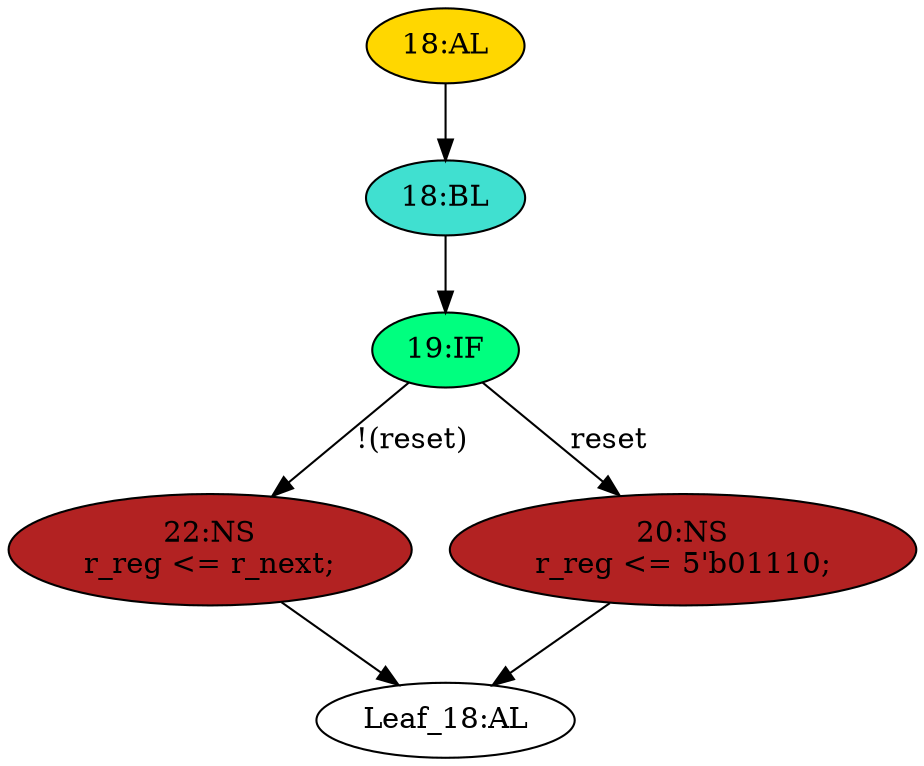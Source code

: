 strict digraph "" {
	node [label="\N"];
	"Leaf_18:AL"	[def_var="['r_reg']",
		label="Leaf_18:AL"];
	"19:IF"	[ast="<pyverilog.vparser.ast.IfStatement object at 0x7f259beea590>",
		fillcolor=springgreen,
		label="19:IF",
		statements="[]",
		style=filled,
		typ=IfStatement];
	"22:NS"	[ast="<pyverilog.vparser.ast.NonblockingSubstitution object at 0x7f259beea610>",
		fillcolor=firebrick,
		label="22:NS
r_reg <= r_next;",
		statements="[<pyverilog.vparser.ast.NonblockingSubstitution object at 0x7f259beea610>]",
		style=filled,
		typ=NonblockingSubstitution];
	"19:IF" -> "22:NS"	[cond="['reset']",
		label="!(reset)",
		lineno=19];
	"20:NS"	[ast="<pyverilog.vparser.ast.NonblockingSubstitution object at 0x7f259beea7d0>",
		fillcolor=firebrick,
		label="20:NS
r_reg <= 5'b01110;",
		statements="[<pyverilog.vparser.ast.NonblockingSubstitution object at 0x7f259beea7d0>]",
		style=filled,
		typ=NonblockingSubstitution];
	"19:IF" -> "20:NS"	[cond="['reset']",
		label=reset,
		lineno=19];
	"18:BL"	[ast="<pyverilog.vparser.ast.Block object at 0x7f259beea950>",
		fillcolor=turquoise,
		label="18:BL",
		statements="[]",
		style=filled,
		typ=Block];
	"18:BL" -> "19:IF"	[cond="[]",
		lineno=None];
	"22:NS" -> "Leaf_18:AL"	[cond="[]",
		lineno=None];
	"20:NS" -> "Leaf_18:AL"	[cond="[]",
		lineno=None];
	"18:AL"	[ast="<pyverilog.vparser.ast.Always object at 0x7f259beea9d0>",
		clk_sens=True,
		fillcolor=gold,
		label="18:AL",
		sens="['clk']",
		statements="[]",
		style=filled,
		typ=Always,
		use_var="['reset', 'r_next']"];
	"18:AL" -> "18:BL"	[cond="[]",
		lineno=None];
}
